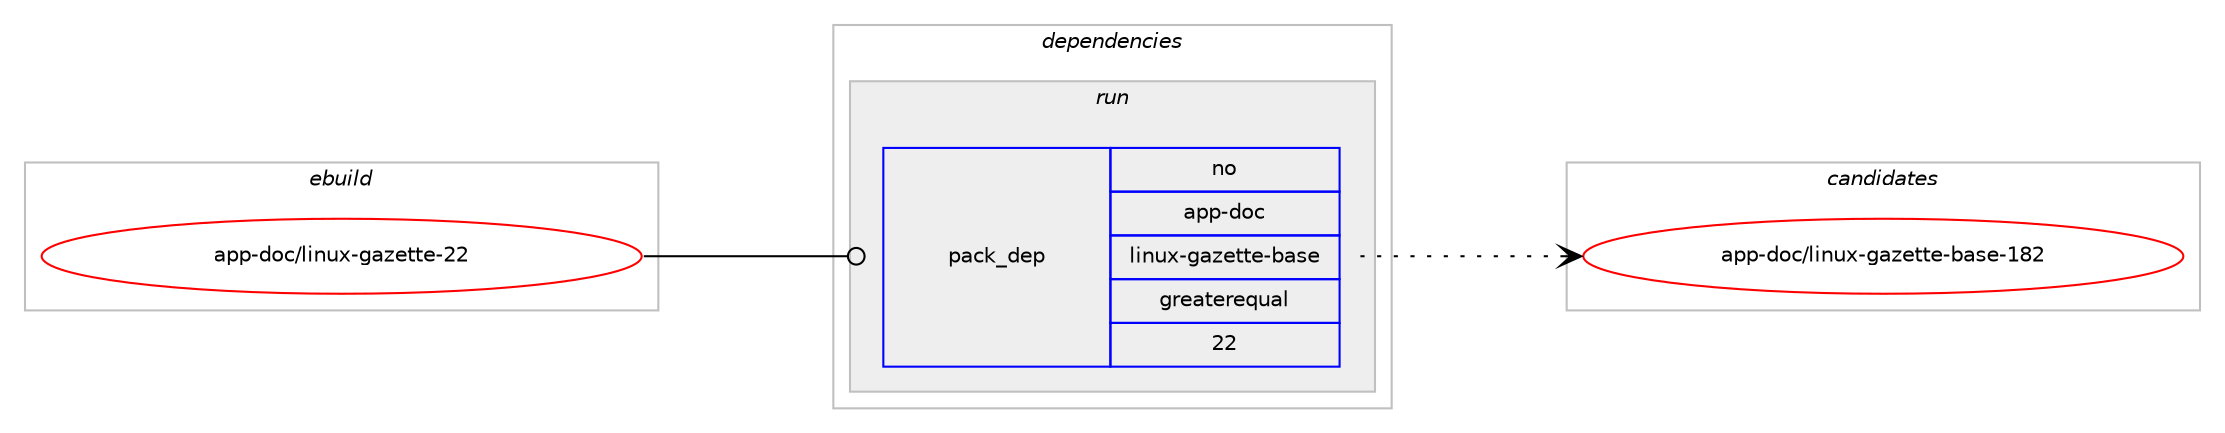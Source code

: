 digraph prolog {

# *************
# Graph options
# *************

newrank=true;
concentrate=true;
compound=true;
graph [rankdir=LR,fontname=Helvetica,fontsize=10,ranksep=1.5];#, ranksep=2.5, nodesep=0.2];
edge  [arrowhead=vee];
node  [fontname=Helvetica,fontsize=10];

# **********
# The ebuild
# **********

subgraph cluster_leftcol {
color=gray;
rank=same;
label=<<i>ebuild</i>>;
id [label="app-doc/linux-gazette-22", color=red, width=4, href="../app-doc/linux-gazette-22.svg"];
}

# ****************
# The dependencies
# ****************

subgraph cluster_midcol {
color=gray;
label=<<i>dependencies</i>>;
subgraph cluster_compile {
fillcolor="#eeeeee";
style=filled;
label=<<i>compile</i>>;
}
subgraph cluster_compileandrun {
fillcolor="#eeeeee";
style=filled;
label=<<i>compile and run</i>>;
}
subgraph cluster_run {
fillcolor="#eeeeee";
style=filled;
label=<<i>run</i>>;
subgraph pack11156 {
dependency15268 [label=<<TABLE BORDER="0" CELLBORDER="1" CELLSPACING="0" CELLPADDING="4" WIDTH="220"><TR><TD ROWSPAN="6" CELLPADDING="30">pack_dep</TD></TR><TR><TD WIDTH="110">no</TD></TR><TR><TD>app-doc</TD></TR><TR><TD>linux-gazette-base</TD></TR><TR><TD>greaterequal</TD></TR><TR><TD>22</TD></TR></TABLE>>, shape=none, color=blue];
}
id:e -> dependency15268:w [weight=20,style="solid",arrowhead="odot"];
}
}

# **************
# The candidates
# **************

subgraph cluster_choices {
rank=same;
color=gray;
label=<<i>candidates</i>>;

subgraph choice11156 {
color=black;
nodesep=1;
choice97112112451001119947108105110117120451039712210111611610145989711510145495650 [label="app-doc/linux-gazette-base-182", color=red, width=4,href="../app-doc/linux-gazette-base-182.svg"];
dependency15268:e -> choice97112112451001119947108105110117120451039712210111611610145989711510145495650:w [style=dotted,weight="100"];
}
}

}
